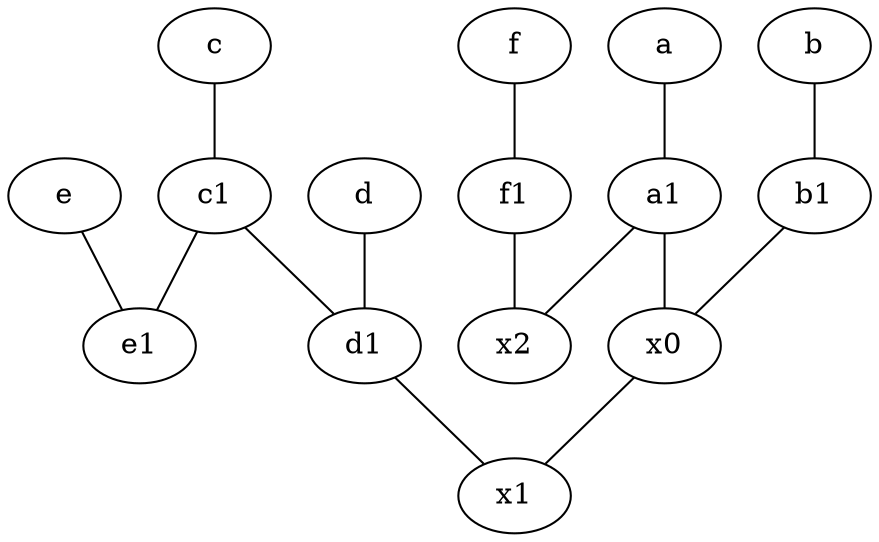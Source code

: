 graph {
	node [labelfontsize=50]
	a1 [labelfontsize=50 pos="8,3!"]
	x2 [labelfontsize=50]
	x1 [labelfontsize=50]
	b1 [labelfontsize=50 pos="9,4!"]
	e1 [labelfontsize=50 pos="7,7!"]
	f1 [labelfontsize=50 pos="3,8!"]
	d1 [labelfontsize=50 pos="3,5!"]
	c [labelfontsize=50 pos="4.5,2!"]
	c1 [labelfontsize=50 pos="4.5,3!"]
	x0 [labelfontsize=50]
	b1 -- x0
	f -- f1
	c -- c1
	a1 -- x0
	d1 -- x1
	c1 -- d1
	c1 -- e1
	x0 -- x1
	f1 -- x2
	d -- d1
	b -- b1
	a -- a1
	a1 -- x2
	e -- e1
}
